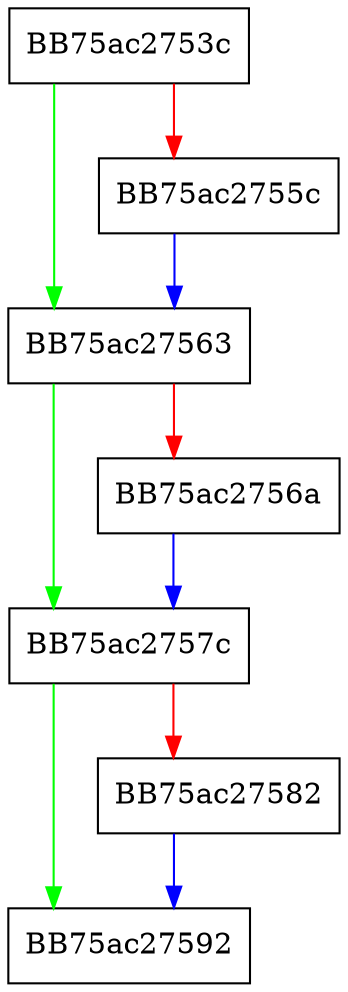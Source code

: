 digraph ZSTD_ldm_adjustParameters {
  node [shape="box"];
  graph [splines=ortho];
  BB75ac2753c -> BB75ac27563 [color="green"];
  BB75ac2753c -> BB75ac2755c [color="red"];
  BB75ac2755c -> BB75ac27563 [color="blue"];
  BB75ac27563 -> BB75ac2757c [color="green"];
  BB75ac27563 -> BB75ac2756a [color="red"];
  BB75ac2756a -> BB75ac2757c [color="blue"];
  BB75ac2757c -> BB75ac27592 [color="green"];
  BB75ac2757c -> BB75ac27582 [color="red"];
  BB75ac27582 -> BB75ac27592 [color="blue"];
}